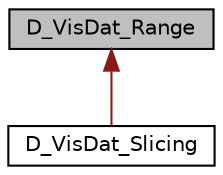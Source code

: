 digraph "D_VisDat_Range"
{
 // LATEX_PDF_SIZE
  edge [fontname="Helvetica",fontsize="10",labelfontname="Helvetica",labelfontsize="10"];
  node [fontname="Helvetica",fontsize="10",shape=record];
  Node1 [label="D_VisDat_Range",height=0.2,width=0.4,color="black", fillcolor="grey75", style="filled", fontcolor="black",tooltip=" "];
  Node1 -> Node2 [dir="back",color="firebrick4",fontsize="10",style="solid",fontname="Helvetica"];
  Node2 [label="D_VisDat_Slicing",height=0.2,width=0.4,color="black", fillcolor="white", style="filled",URL="$class_d___vis_dat___slicing.html",tooltip=" "];
}
